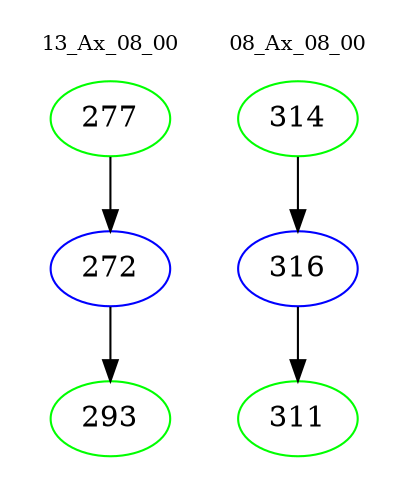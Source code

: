 digraph{
subgraph cluster_0 {
color = white
label = "13_Ax_08_00";
fontsize=10;
T0_277 [label="277", color="green"]
T0_277 -> T0_272 [color="black"]
T0_272 [label="272", color="blue"]
T0_272 -> T0_293 [color="black"]
T0_293 [label="293", color="green"]
}
subgraph cluster_1 {
color = white
label = "08_Ax_08_00";
fontsize=10;
T1_314 [label="314", color="green"]
T1_314 -> T1_316 [color="black"]
T1_316 [label="316", color="blue"]
T1_316 -> T1_311 [color="black"]
T1_311 [label="311", color="green"]
}
}
